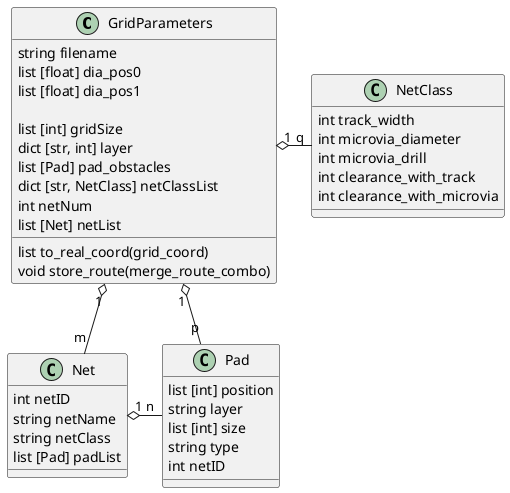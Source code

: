 @startuml

class GridParameters {
    string filename
    list [float] dia_pos0
    list [float] dia_pos1

    list [int] gridSize
    dict [str, int] layer
    list [Pad] pad_obstacles
    dict [str, NetClass] netClassList
    int netNum
    list [Net] netList

    list to_real_coord(grid_coord)
    void store_route(merge_route_combo)
}

class Net {
    int netID
    string netName
    string netClass
    list [Pad] padList
}

class Pad {
    list [int] position
    string layer
    list [int] size
    string type
    int netID
}

class NetClass {
    int track_width
    int microvia_diameter
    int microvia_drill
    int clearance_with_track
    int clearance_with_microvia
}

Net "1" o-right- "n" Pad
GridParameters "1" o-down- "m" Net
GridParameters "1" o-right- "p" Pad
GridParameters "1" o-right- "q" NetClass

@enduml